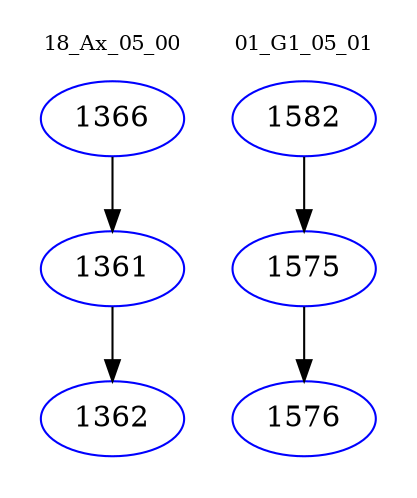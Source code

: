 digraph{
subgraph cluster_0 {
color = white
label = "18_Ax_05_00";
fontsize=10;
T0_1366 [label="1366", color="blue"]
T0_1366 -> T0_1361 [color="black"]
T0_1361 [label="1361", color="blue"]
T0_1361 -> T0_1362 [color="black"]
T0_1362 [label="1362", color="blue"]
}
subgraph cluster_1 {
color = white
label = "01_G1_05_01";
fontsize=10;
T1_1582 [label="1582", color="blue"]
T1_1582 -> T1_1575 [color="black"]
T1_1575 [label="1575", color="blue"]
T1_1575 -> T1_1576 [color="black"]
T1_1576 [label="1576", color="blue"]
}
}
